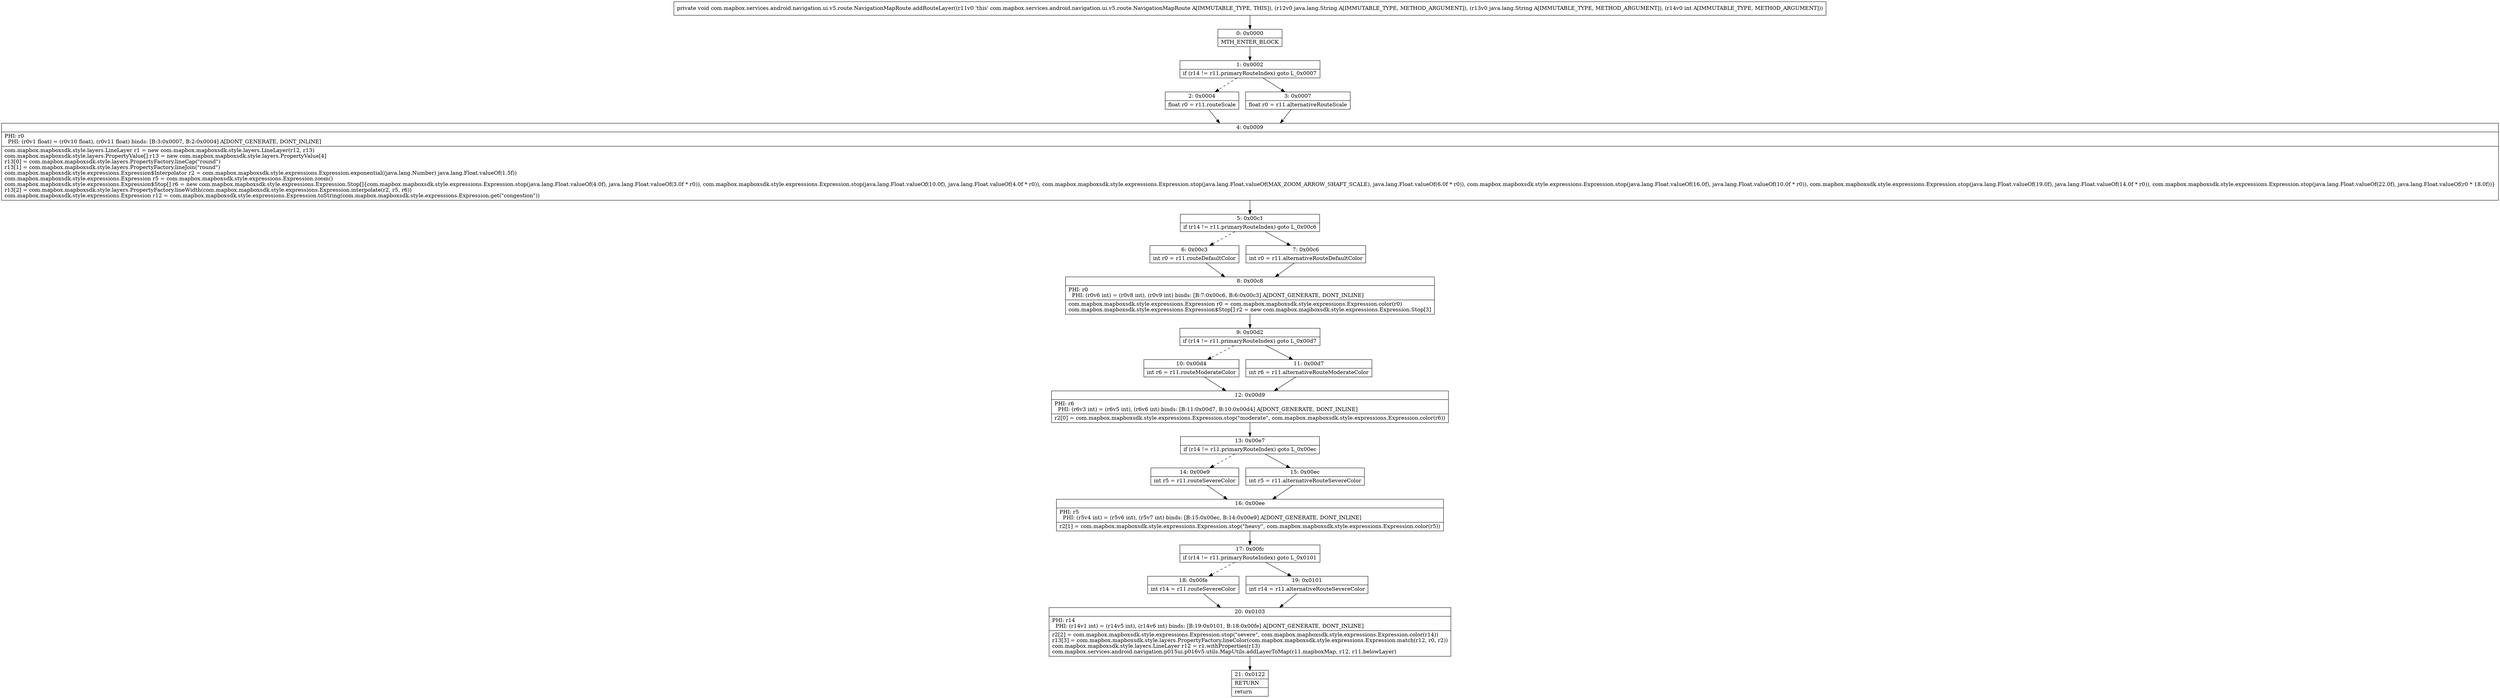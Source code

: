 digraph "CFG forcom.mapbox.services.android.navigation.ui.v5.route.NavigationMapRoute.addRouteLayer(Ljava\/lang\/String;Ljava\/lang\/String;I)V" {
Node_0 [shape=record,label="{0\:\ 0x0000|MTH_ENTER_BLOCK\l}"];
Node_1 [shape=record,label="{1\:\ 0x0002|if (r14 != r11.primaryRouteIndex) goto L_0x0007\l}"];
Node_2 [shape=record,label="{2\:\ 0x0004|float r0 = r11.routeScale\l}"];
Node_3 [shape=record,label="{3\:\ 0x0007|float r0 = r11.alternativeRouteScale\l}"];
Node_4 [shape=record,label="{4\:\ 0x0009|PHI: r0 \l  PHI: (r0v1 float) = (r0v10 float), (r0v11 float) binds: [B:3:0x0007, B:2:0x0004] A[DONT_GENERATE, DONT_INLINE]\l|com.mapbox.mapboxsdk.style.layers.LineLayer r1 = new com.mapbox.mapboxsdk.style.layers.LineLayer(r12, r13)\lcom.mapbox.mapboxsdk.style.layers.PropertyValue[] r13 = new com.mapbox.mapboxsdk.style.layers.PropertyValue[4]\lr13[0] = com.mapbox.mapboxsdk.style.layers.PropertyFactory.lineCap(\"round\")\lr13[1] = com.mapbox.mapboxsdk.style.layers.PropertyFactory.lineJoin(\"round\")\lcom.mapbox.mapboxsdk.style.expressions.Expression$Interpolator r2 = com.mapbox.mapboxsdk.style.expressions.Expression.exponential((java.lang.Number) java.lang.Float.valueOf(1.5f))\lcom.mapbox.mapboxsdk.style.expressions.Expression r5 = com.mapbox.mapboxsdk.style.expressions.Expression.zoom()\lcom.mapbox.mapboxsdk.style.expressions.Expression$Stop[] r6 = new com.mapbox.mapboxsdk.style.expressions.Expression.Stop[]\{com.mapbox.mapboxsdk.style.expressions.Expression.stop(java.lang.Float.valueOf(4.0f), java.lang.Float.valueOf(3.0f * r0)), com.mapbox.mapboxsdk.style.expressions.Expression.stop(java.lang.Float.valueOf(10.0f), java.lang.Float.valueOf(4.0f * r0)), com.mapbox.mapboxsdk.style.expressions.Expression.stop(java.lang.Float.valueOf(MAX_ZOOM_ARROW_SHAFT_SCALE), java.lang.Float.valueOf(6.0f * r0)), com.mapbox.mapboxsdk.style.expressions.Expression.stop(java.lang.Float.valueOf(16.0f), java.lang.Float.valueOf(10.0f * r0)), com.mapbox.mapboxsdk.style.expressions.Expression.stop(java.lang.Float.valueOf(19.0f), java.lang.Float.valueOf(14.0f * r0)), com.mapbox.mapboxsdk.style.expressions.Expression.stop(java.lang.Float.valueOf(22.0f), java.lang.Float.valueOf(r0 * 18.0f))\}\lr13[2] = com.mapbox.mapboxsdk.style.layers.PropertyFactory.lineWidth(com.mapbox.mapboxsdk.style.expressions.Expression.interpolate(r2, r5, r6))\lcom.mapbox.mapboxsdk.style.expressions.Expression r12 = com.mapbox.mapboxsdk.style.expressions.Expression.toString(com.mapbox.mapboxsdk.style.expressions.Expression.get(\"congestion\"))\l}"];
Node_5 [shape=record,label="{5\:\ 0x00c1|if (r14 != r11.primaryRouteIndex) goto L_0x00c6\l}"];
Node_6 [shape=record,label="{6\:\ 0x00c3|int r0 = r11.routeDefaultColor\l}"];
Node_7 [shape=record,label="{7\:\ 0x00c6|int r0 = r11.alternativeRouteDefaultColor\l}"];
Node_8 [shape=record,label="{8\:\ 0x00c8|PHI: r0 \l  PHI: (r0v6 int) = (r0v8 int), (r0v9 int) binds: [B:7:0x00c6, B:6:0x00c3] A[DONT_GENERATE, DONT_INLINE]\l|com.mapbox.mapboxsdk.style.expressions.Expression r0 = com.mapbox.mapboxsdk.style.expressions.Expression.color(r0)\lcom.mapbox.mapboxsdk.style.expressions.Expression$Stop[] r2 = new com.mapbox.mapboxsdk.style.expressions.Expression.Stop[3]\l}"];
Node_9 [shape=record,label="{9\:\ 0x00d2|if (r14 != r11.primaryRouteIndex) goto L_0x00d7\l}"];
Node_10 [shape=record,label="{10\:\ 0x00d4|int r6 = r11.routeModerateColor\l}"];
Node_11 [shape=record,label="{11\:\ 0x00d7|int r6 = r11.alternativeRouteModerateColor\l}"];
Node_12 [shape=record,label="{12\:\ 0x00d9|PHI: r6 \l  PHI: (r6v3 int) = (r6v5 int), (r6v6 int) binds: [B:11:0x00d7, B:10:0x00d4] A[DONT_GENERATE, DONT_INLINE]\l|r2[0] = com.mapbox.mapboxsdk.style.expressions.Expression.stop(\"moderate\", com.mapbox.mapboxsdk.style.expressions.Expression.color(r6))\l}"];
Node_13 [shape=record,label="{13\:\ 0x00e7|if (r14 != r11.primaryRouteIndex) goto L_0x00ec\l}"];
Node_14 [shape=record,label="{14\:\ 0x00e9|int r5 = r11.routeSevereColor\l}"];
Node_15 [shape=record,label="{15\:\ 0x00ec|int r5 = r11.alternativeRouteSevereColor\l}"];
Node_16 [shape=record,label="{16\:\ 0x00ee|PHI: r5 \l  PHI: (r5v4 int) = (r5v6 int), (r5v7 int) binds: [B:15:0x00ec, B:14:0x00e9] A[DONT_GENERATE, DONT_INLINE]\l|r2[1] = com.mapbox.mapboxsdk.style.expressions.Expression.stop(\"heavy\", com.mapbox.mapboxsdk.style.expressions.Expression.color(r5))\l}"];
Node_17 [shape=record,label="{17\:\ 0x00fc|if (r14 != r11.primaryRouteIndex) goto L_0x0101\l}"];
Node_18 [shape=record,label="{18\:\ 0x00fe|int r14 = r11.routeSevereColor\l}"];
Node_19 [shape=record,label="{19\:\ 0x0101|int r14 = r11.alternativeRouteSevereColor\l}"];
Node_20 [shape=record,label="{20\:\ 0x0103|PHI: r14 \l  PHI: (r14v1 int) = (r14v5 int), (r14v6 int) binds: [B:19:0x0101, B:18:0x00fe] A[DONT_GENERATE, DONT_INLINE]\l|r2[2] = com.mapbox.mapboxsdk.style.expressions.Expression.stop(\"severe\", com.mapbox.mapboxsdk.style.expressions.Expression.color(r14))\lr13[3] = com.mapbox.mapboxsdk.style.layers.PropertyFactory.lineColor(com.mapbox.mapboxsdk.style.expressions.Expression.match(r12, r0, r2))\lcom.mapbox.mapboxsdk.style.layers.LineLayer r12 = r1.withProperties(r13)\lcom.mapbox.services.android.navigation.p015ui.p016v5.utils.MapUtils.addLayerToMap(r11.mapboxMap, r12, r11.belowLayer)\l}"];
Node_21 [shape=record,label="{21\:\ 0x0122|RETURN\l|return\l}"];
MethodNode[shape=record,label="{private void com.mapbox.services.android.navigation.ui.v5.route.NavigationMapRoute.addRouteLayer((r11v0 'this' com.mapbox.services.android.navigation.ui.v5.route.NavigationMapRoute A[IMMUTABLE_TYPE, THIS]), (r12v0 java.lang.String A[IMMUTABLE_TYPE, METHOD_ARGUMENT]), (r13v0 java.lang.String A[IMMUTABLE_TYPE, METHOD_ARGUMENT]), (r14v0 int A[IMMUTABLE_TYPE, METHOD_ARGUMENT])) }"];
MethodNode -> Node_0;
Node_0 -> Node_1;
Node_1 -> Node_2[style=dashed];
Node_1 -> Node_3;
Node_2 -> Node_4;
Node_3 -> Node_4;
Node_4 -> Node_5;
Node_5 -> Node_6[style=dashed];
Node_5 -> Node_7;
Node_6 -> Node_8;
Node_7 -> Node_8;
Node_8 -> Node_9;
Node_9 -> Node_10[style=dashed];
Node_9 -> Node_11;
Node_10 -> Node_12;
Node_11 -> Node_12;
Node_12 -> Node_13;
Node_13 -> Node_14[style=dashed];
Node_13 -> Node_15;
Node_14 -> Node_16;
Node_15 -> Node_16;
Node_16 -> Node_17;
Node_17 -> Node_18[style=dashed];
Node_17 -> Node_19;
Node_18 -> Node_20;
Node_19 -> Node_20;
Node_20 -> Node_21;
}

